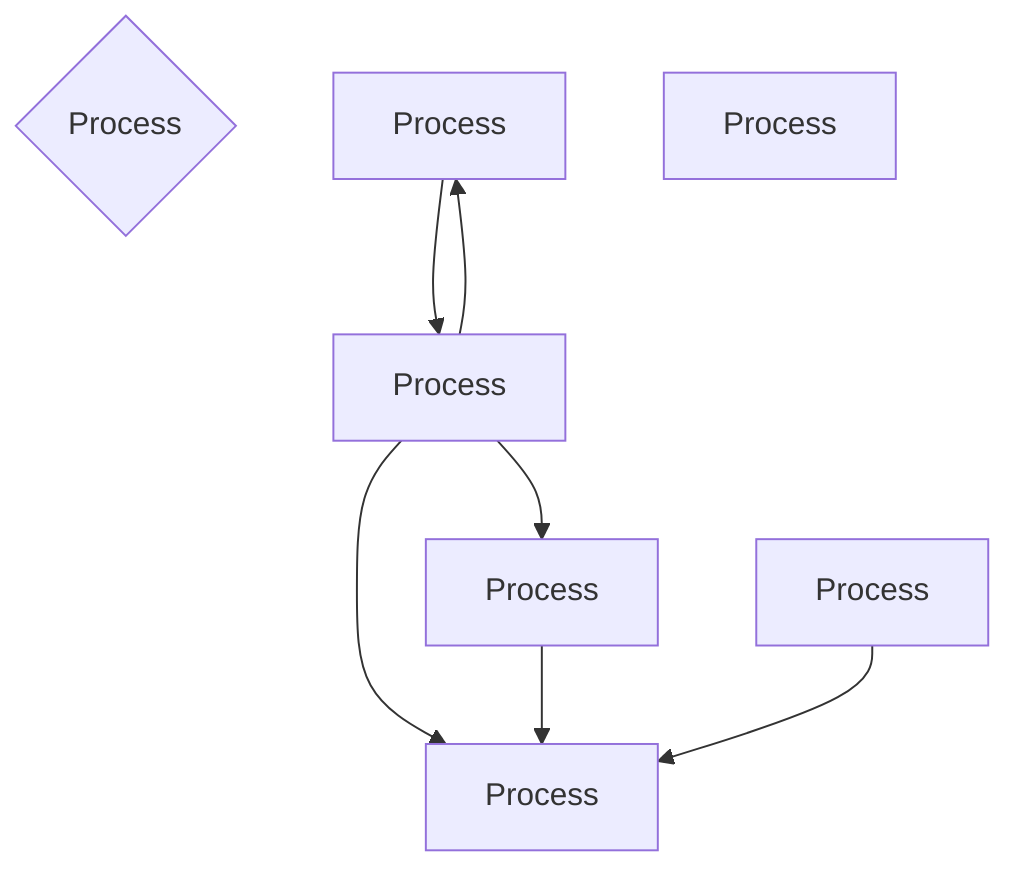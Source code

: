 flowchart TD
    A{Process}
    B[Process]
    C[Process]
    D[Process]
    E[Process]
    F[Process]
    G[Process]
    B --> C
    C --> B
    C --> D
    C --> F
    F --> D
    G --> D